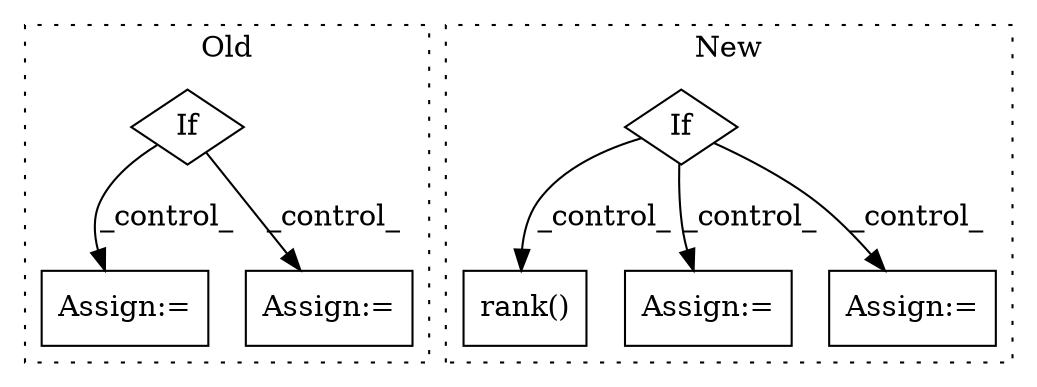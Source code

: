 digraph G {
subgraph cluster0 {
1 [label="If" a="96" s="5567" l="3" shape="diamond"];
3 [label="Assign:=" a="68" s="5909" l="3" shape="box"];
6 [label="Assign:=" a="68" s="5824" l="3" shape="box"];
label = "Old";
style="dotted";
}
subgraph cluster1 {
2 [label="rank()" a="75" s="6366" l="10" shape="box"];
4 [label="If" a="96" s="5949" l="3" shape="diamond"];
5 [label="Assign:=" a="68" s="6039" l="3" shape="box"];
7 [label="Assign:=" a="68" s="6107" l="3" shape="box"];
label = "New";
style="dotted";
}
1 -> 6 [label="_control_"];
1 -> 3 [label="_control_"];
4 -> 2 [label="_control_"];
4 -> 7 [label="_control_"];
4 -> 5 [label="_control_"];
}